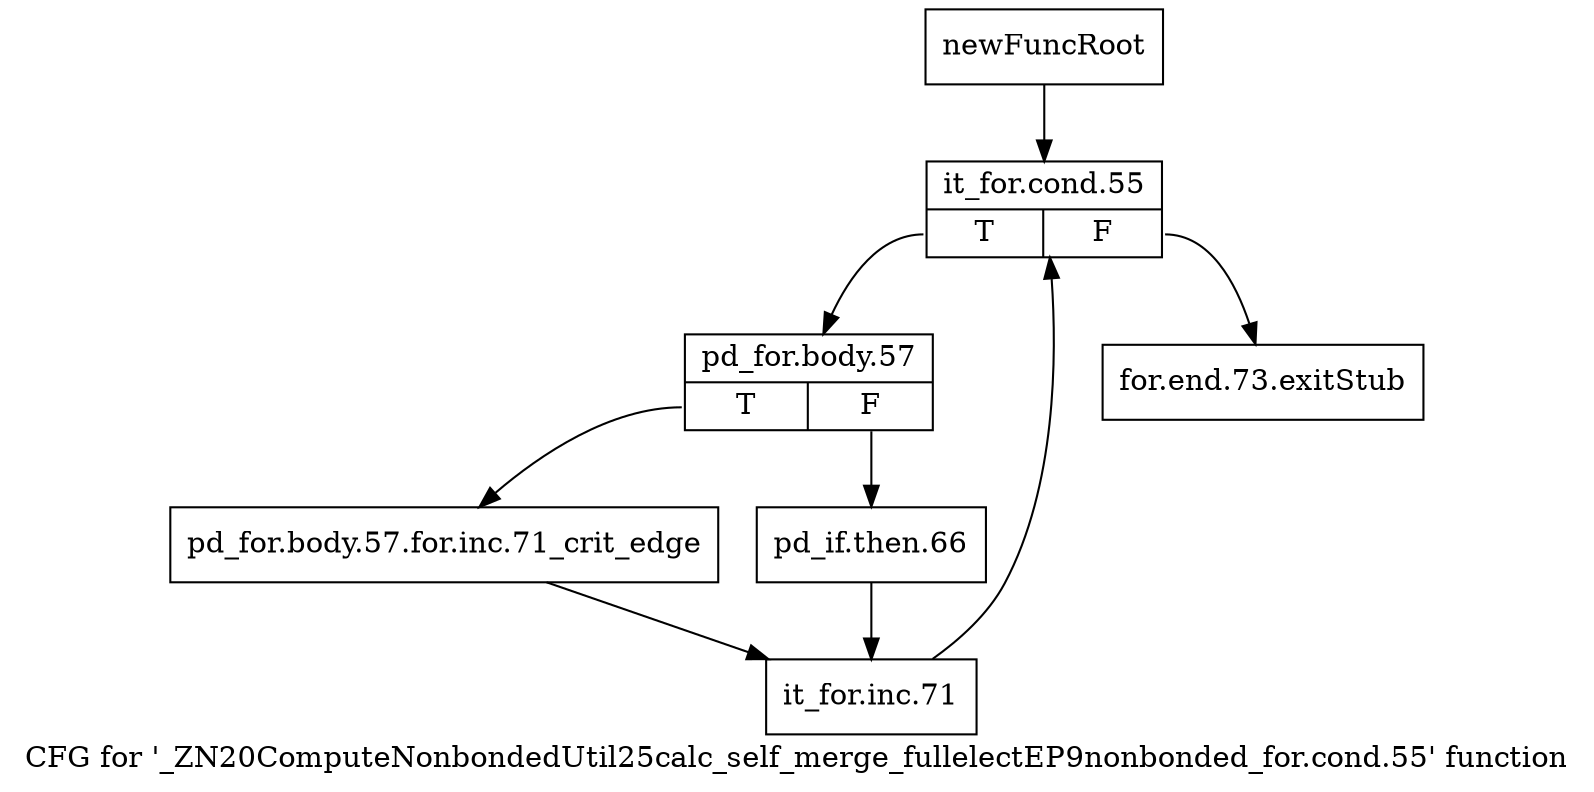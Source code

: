 digraph "CFG for '_ZN20ComputeNonbondedUtil25calc_self_merge_fullelectEP9nonbonded_for.cond.55' function" {
	label="CFG for '_ZN20ComputeNonbondedUtil25calc_self_merge_fullelectEP9nonbonded_for.cond.55' function";

	Node0x24960e0 [shape=record,label="{newFuncRoot}"];
	Node0x24960e0 -> Node0x2496180;
	Node0x2496130 [shape=record,label="{for.end.73.exitStub}"];
	Node0x2496180 [shape=record,label="{it_for.cond.55|{<s0>T|<s1>F}}"];
	Node0x2496180:s0 -> Node0x24961d0;
	Node0x2496180:s1 -> Node0x2496130;
	Node0x24961d0 [shape=record,label="{pd_for.body.57|{<s0>T|<s1>F}}"];
	Node0x24961d0:s0 -> Node0x2496270;
	Node0x24961d0:s1 -> Node0x2496220;
	Node0x2496220 [shape=record,label="{pd_if.then.66}"];
	Node0x2496220 -> Node0x24c4380;
	Node0x2496270 [shape=record,label="{pd_for.body.57.for.inc.71_crit_edge}"];
	Node0x2496270 -> Node0x24c4380;
	Node0x24c4380 [shape=record,label="{it_for.inc.71}"];
	Node0x24c4380 -> Node0x2496180;
}

